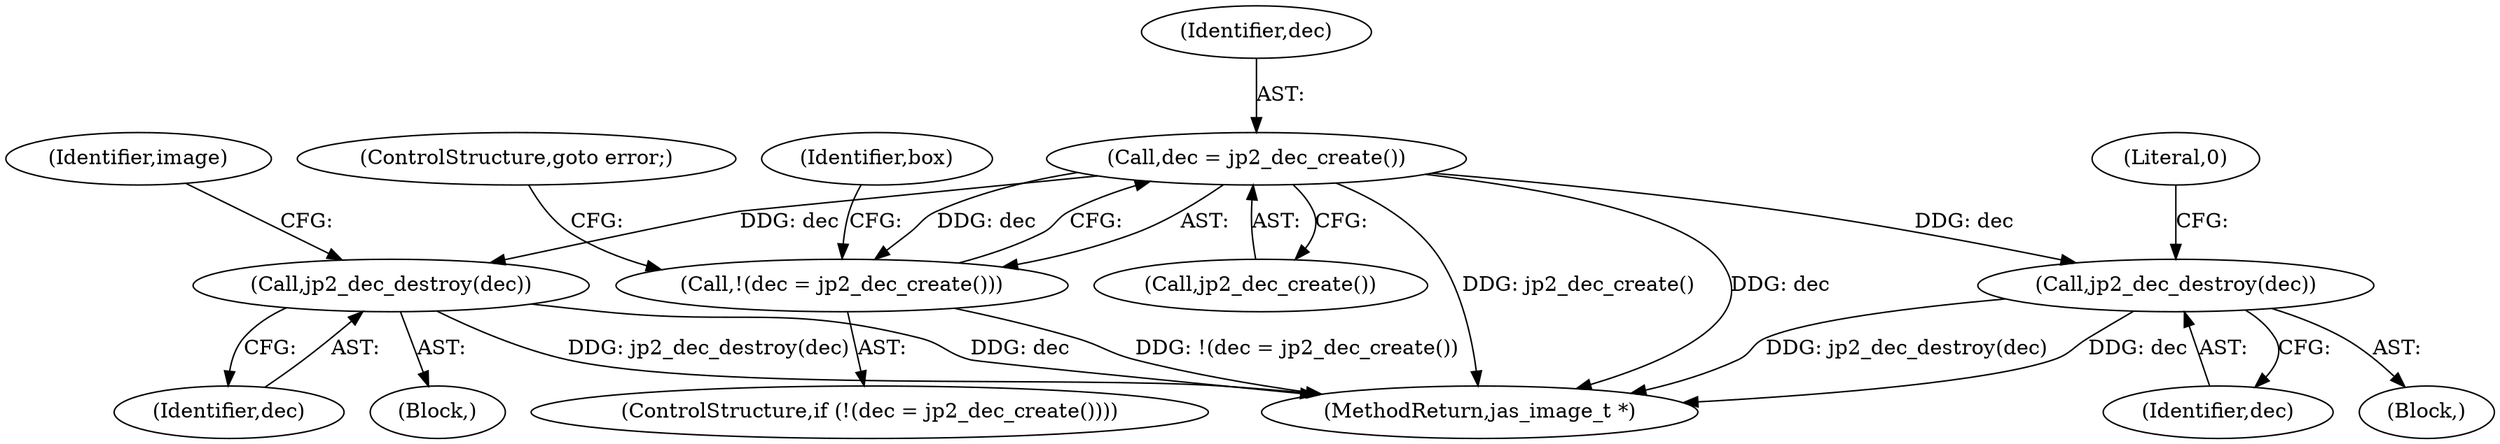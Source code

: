 digraph "0_jasper_d42b2388f7f8e0332c846675133acea151fc557a_33@API" {
"1000158" [label="(Call,dec = jp2_dec_create())"];
"1000157" [label="(Call,!(dec = jp2_dec_create()))"];
"1001248" [label="(Call,jp2_dec_destroy(dec))"];
"1001261" [label="(Call,jp2_dec_destroy(dec))"];
"1000157" [label="(Call,!(dec = jp2_dec_create()))"];
"1001261" [label="(Call,jp2_dec_destroy(dec))"];
"1000159" [label="(Identifier,dec)"];
"1000162" [label="(ControlStructure,goto error;)"];
"1000156" [label="(ControlStructure,if (!(dec = jp2_dec_create())))"];
"1000166" [label="(Identifier,box)"];
"1001265" [label="(MethodReturn,jas_image_t *)"];
"1000128" [label="(Block,)"];
"1001249" [label="(Identifier,dec)"];
"1001262" [label="(Identifier,dec)"];
"1001264" [label="(Literal,0)"];
"1000160" [label="(Call,jp2_dec_create())"];
"1001251" [label="(Identifier,image)"];
"1000158" [label="(Call,dec = jp2_dec_create())"];
"1001260" [label="(Block,)"];
"1001248" [label="(Call,jp2_dec_destroy(dec))"];
"1000158" -> "1000157"  [label="AST: "];
"1000158" -> "1000160"  [label="CFG: "];
"1000159" -> "1000158"  [label="AST: "];
"1000160" -> "1000158"  [label="AST: "];
"1000157" -> "1000158"  [label="CFG: "];
"1000158" -> "1001265"  [label="DDG: dec"];
"1000158" -> "1001265"  [label="DDG: jp2_dec_create()"];
"1000158" -> "1000157"  [label="DDG: dec"];
"1000158" -> "1001248"  [label="DDG: dec"];
"1000158" -> "1001261"  [label="DDG: dec"];
"1000157" -> "1000156"  [label="AST: "];
"1000162" -> "1000157"  [label="CFG: "];
"1000166" -> "1000157"  [label="CFG: "];
"1000157" -> "1001265"  [label="DDG: !(dec = jp2_dec_create())"];
"1001248" -> "1000128"  [label="AST: "];
"1001248" -> "1001249"  [label="CFG: "];
"1001249" -> "1001248"  [label="AST: "];
"1001251" -> "1001248"  [label="CFG: "];
"1001248" -> "1001265"  [label="DDG: dec"];
"1001248" -> "1001265"  [label="DDG: jp2_dec_destroy(dec)"];
"1001261" -> "1001260"  [label="AST: "];
"1001261" -> "1001262"  [label="CFG: "];
"1001262" -> "1001261"  [label="AST: "];
"1001264" -> "1001261"  [label="CFG: "];
"1001261" -> "1001265"  [label="DDG: dec"];
"1001261" -> "1001265"  [label="DDG: jp2_dec_destroy(dec)"];
}
